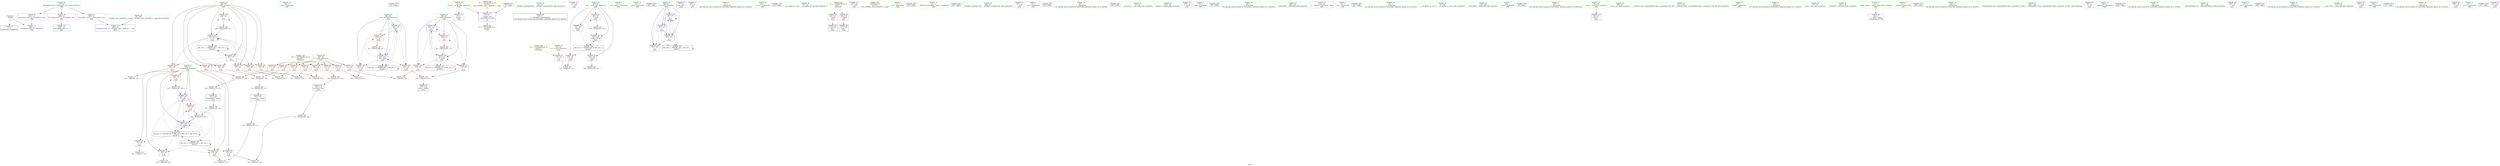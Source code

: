 digraph "SVFG" {
	label="SVFG";

	Node0x55e501c54450 [shape=record,color=grey,label="{NodeID: 0\nNullPtr}"];
	Node0x55e501c54450 -> Node0x55e501c62ac0[style=solid];
	Node0x55e501c54450 -> Node0x55e501c66de0[style=solid];
	Node0x55e501c61c80 [shape=record,color=red,label="{NodeID: 97\n196\<--86\n\<--m\nmain\n}"];
	Node0x55e501c61c80 -> Node0x55e501c6c9d0[style=solid];
	Node0x55e501c53350 [shape=record,color=green,label="{NodeID: 14\n29\<--1\n.str.8\<--dummyObj\nGlob }"];
	Node0x55e501c87250 [shape=record,color=black,label="{NodeID: 277\n122 = PHI()\n}"];
	Node0x55e501c65000 [shape=record,color=grey,label="{NodeID: 194\n182 = Binary(138, 181, )\n}"];
	Node0x55e501c65000 -> Node0x55e501c64d00[style=solid];
	Node0x55e501c617c0 [shape=record,color=red,label="{NodeID: 111\n235\<--94\n\<--j\nmain\n}"];
	Node0x55e501c617c0 -> Node0x55e501c6ded0[style=solid];
	Node0x55e501c60150 [shape=record,color=green,label="{NodeID: 28\n8\<--10\n_ZL2pi\<--_ZL2pi_field_insensitive\nGlob }"];
	Node0x55e501c60150 -> Node0x55e501c61960[style=solid];
	Node0x55e501c60150 -> Node0x55e501c66ee0[style=solid];
	Node0x55e501c6cfd0 [shape=record,color=grey,label="{NodeID: 208\n165 = cmp(163, 164, )\n}"];
	Node0x55e501c67560 [shape=record,color=blue,label="{NodeID: 125\n86\<--197\nm\<--dec\nmain\n}"];
	Node0x55e501c67560 -> Node0x55e501c64b60[style=dashed];
	Node0x55e501c67560 -> Node0x55e501c64c30[style=dashed];
	Node0x55e501c67560 -> Node0x55e501c61d50[style=dashed];
	Node0x55e501c67560 -> Node0x55e501c673c0[style=dashed];
	Node0x55e501c67560 -> Node0x55e501c73c70[style=dashed];
	Node0x55e501c67560 -> Node0x55e501c77d70[style=dashed];
	Node0x55e501c60e60 [shape=record,color=green,label="{NodeID: 42\n88\<--89\ni\<--i_field_insensitive\nmain\n}"];
	Node0x55e501c60e60 -> Node0x55e501c61e20[style=solid];
	Node0x55e501c60e60 -> Node0x55e501c61ef0[style=solid];
	Node0x55e501c60e60 -> Node0x55e501c61fc0[style=solid];
	Node0x55e501c60e60 -> Node0x55e501c62090[style=solid];
	Node0x55e501c60e60 -> Node0x55e501c62160[style=solid];
	Node0x55e501c60e60 -> Node0x55e501c62230[style=solid];
	Node0x55e501c60e60 -> Node0x55e501c62300[style=solid];
	Node0x55e501c60e60 -> Node0x55e501c67150[style=solid];
	Node0x55e501c60e60 -> Node0x55e501c67630[style=solid];
	Node0x55e501c62bc0 [shape=record,color=black,label="{NodeID: 56\n50\<--51\n\<--_ZNSt8ios_base4InitD1Ev\nCan only get source location for instruction, argument, global var or function.}"];
	Node0x55e501c78c70 [shape=record,color=black,label="{NodeID: 236\nMR_20V_2 = PHI(MR_20V_3, MR_20V_1, )\npts\{93 \}\n}"];
	Node0x55e501c78c70 -> Node0x55e501c67700[style=dashed];
	Node0x55e501c78c70 -> Node0x55e501c78c70[style=dashed];
	Node0x55e501c63750 [shape=record,color=purple,label="{NodeID: 70\n131\<--25\n\<--.str.6\nmain\n}"];
	Node0x55e501c64340 [shape=record,color=red,label="{NodeID: 84\n252\<--82\n\<--tnum\nmain\n}"];
	Node0x55e501c64340 -> Node0x55e501c65a80[style=solid];
	Node0x55e501c54d70 [shape=record,color=green,label="{NodeID: 1\n7\<--1\n__dso_handle\<--dummyObj\nGlob }"];
	Node0x55e501c61d50 [shape=record,color=red,label="{NodeID: 98\n209\<--86\n\<--m\nmain\n}"];
	Node0x55e501c61d50 -> Node0x55e501c6d150[style=solid];
	Node0x55e501c53420 [shape=record,color=green,label="{NodeID: 15\n31\<--1\n.str.9\<--dummyObj\nGlob }"];
	Node0x55e501c87380 [shape=record,color=black,label="{NodeID: 278\n128 = PHI()\n}"];
	Node0x55e501c65180 [shape=record,color=grey,label="{NodeID: 195\n179 = Binary(177, 178, )\n}"];
	Node0x55e501c65180 -> Node0x55e501c65300[style=solid];
	Node0x55e501c61890 [shape=record,color=red,label="{NodeID: 112\n240\<--94\n\<--j\nmain\n}"];
	Node0x55e501c61890 -> Node0x55e501c6ccd0[style=solid];
	Node0x55e501c60250 [shape=record,color=green,label="{NodeID: 29\n37\<--41\nllvm.global_ctors\<--llvm.global_ctors_field_insensitive\nGlob }"];
	Node0x55e501c60250 -> Node0x55e501c63c30[style=solid];
	Node0x55e501c60250 -> Node0x55e501c63d30[style=solid];
	Node0x55e501c60250 -> Node0x55e501c63e30[style=solid];
	Node0x55e501c6d150 [shape=record,color=grey,label="{NodeID: 209\n210 = cmp(209, 193, )\n}"];
	Node0x55e501c67630 [shape=record,color=blue,label="{NodeID: 126\n88\<--205\ni\<--inc\nmain\n}"];
	Node0x55e501c67630 -> Node0x55e501c61e20[style=dashed];
	Node0x55e501c67630 -> Node0x55e501c61ef0[style=dashed];
	Node0x55e501c67630 -> Node0x55e501c61fc0[style=dashed];
	Node0x55e501c67630 -> Node0x55e501c62090[style=dashed];
	Node0x55e501c67630 -> Node0x55e501c62160[style=dashed];
	Node0x55e501c67630 -> Node0x55e501c62230[style=dashed];
	Node0x55e501c67630 -> Node0x55e501c62300[style=dashed];
	Node0x55e501c67630 -> Node0x55e501c67630[style=dashed];
	Node0x55e501c67630 -> Node0x55e501c78270[style=dashed];
	Node0x55e501c60f30 [shape=record,color=green,label="{NodeID: 43\n90\<--91\ns\<--s_field_insensitive\nmain\n}"];
	Node0x55e501c60f30 -> Node0x55e501c613b0[style=solid];
	Node0x55e501c60f30 -> Node0x55e501c67220[style=solid];
	Node0x55e501c60f30 -> Node0x55e501c672f0[style=solid];
	Node0x55e501c60f30 -> Node0x55e501c67490[style=solid];
	Node0x55e501c62cc0 [shape=record,color=black,label="{NodeID: 57\n77\<--97\nmain_ret\<--\nmain\n}"];
	Node0x55e501c79170 [shape=record,color=black,label="{NodeID: 237\nMR_22V_2 = PHI(MR_22V_3, MR_22V_1, )\npts\{95 \}\n}"];
	Node0x55e501c79170 -> Node0x55e501c677d0[style=dashed];
	Node0x55e501c79170 -> Node0x55e501c79170[style=dashed];
	Node0x55e501c63820 [shape=record,color=purple,label="{NodeID: 71\n142\<--27\n\<--.str.7\nmain\n}"];
	Node0x55e501c64410 [shape=record,color=red,label="{NodeID: 85\n133\<--84\n\<--b\nmain\n}"];
	Node0x55e501c64410 -> Node0x55e501c6c850[style=solid];
	Node0x55e501c535e0 [shape=record,color=green,label="{NodeID: 2\n9\<--1\n\<--dummyObj\nCan only get source location for instruction, argument, global var or function.}"];
	Node0x55e501c7d400 [shape=record,color=yellow,style=double,label="{NodeID: 265\n2V_2 = CSCHI(MR_2V_1)\npts\{10 \}\nCS[]}"];
	Node0x55e501c61e20 [shape=record,color=red,label="{NodeID: 99\n155\<--88\n\<--i\nmain\n}"];
	Node0x55e501c61e20 -> Node0x55e501c6d450[style=solid];
	Node0x55e501c54a10 [shape=record,color=green,label="{NodeID: 16\n33\<--1\n.str.10\<--dummyObj\nGlob }"];
	Node0x55e501c87480 [shape=record,color=black,label="{NodeID: 279\n132 = PHI()\n}"];
	Node0x55e501c65300 [shape=record,color=grey,label="{NodeID: 196\n180 = Binary(179, 127, )\n}"];
	Node0x55e501c65300 -> Node0x55e501c630d0[style=solid];
	Node0x55e501c61960 [shape=record,color=blue,label="{NodeID: 113\n8\<--9\n_ZL2pi\<--\nGlob }"];
	Node0x55e501c60350 [shape=record,color=green,label="{NodeID: 30\n42\<--43\n__cxx_global_var_init\<--__cxx_global_var_init_field_insensitive\n}"];
	Node0x55e501c6d2d0 [shape=record,color=grey,label="{NodeID: 210\n174 = cmp(172, 173, )\n}"];
	Node0x55e501c67700 [shape=record,color=blue,label="{NodeID: 127\n92\<--135\ni38\<--\nmain\n}"];
	Node0x55e501c67700 -> Node0x55e501c61480[style=dashed];
	Node0x55e501c67700 -> Node0x55e501c61550[style=dashed];
	Node0x55e501c67700 -> Node0x55e501c61620[style=dashed];
	Node0x55e501c67700 -> Node0x55e501c67970[style=dashed];
	Node0x55e501c67700 -> Node0x55e501c78c70[style=dashed];
	Node0x55e501c61000 [shape=record,color=green,label="{NodeID: 44\n92\<--93\ni38\<--i38_field_insensitive\nmain\n}"];
	Node0x55e501c61000 -> Node0x55e501c61480[style=solid];
	Node0x55e501c61000 -> Node0x55e501c61550[style=solid];
	Node0x55e501c61000 -> Node0x55e501c61620[style=solid];
	Node0x55e501c61000 -> Node0x55e501c67700[style=solid];
	Node0x55e501c61000 -> Node0x55e501c67970[style=solid];
	Node0x55e501c62d90 [shape=record,color=black,label="{NodeID: 58\n101\<--98\ncall\<--\nmain\n}"];
	Node0x55e501c638f0 [shape=record,color=purple,label="{NodeID: 72\n150\<--29\n\<--.str.8\nmain\n}"];
	Node0x55e501c7bda0 [shape=record,color=yellow,style=double,label="{NodeID: 252\nRETMU(2V_2)\npts\{10 \}\nFun[_GLOBAL__sub_I_GlebsHP_1_1.cpp]}"];
	Node0x55e501c644e0 [shape=record,color=red,label="{NodeID: 86\n156\<--84\n\<--b\nmain\n}"];
	Node0x55e501c644e0 -> Node0x55e501c6d450[style=solid];
	Node0x55e501c53b70 [shape=record,color=green,label="{NodeID: 3\n11\<--1\n.str\<--dummyObj\nGlob }"];
	Node0x55e501c86720 [shape=record,color=black,label="{NodeID: 266\n143 = PHI()\n}"];
	Node0x55e501c61ef0 [shape=record,color=red,label="{NodeID: 100\n160\<--88\n\<--i\nmain\n}"];
	Node0x55e501c61ef0 -> Node0x55e501c6dd50[style=solid];
	Node0x55e501c54b10 [shape=record,color=green,label="{NodeID: 17\n35\<--1\n__PRETTY_FUNCTION__.main\<--dummyObj\nGlob }"];
	Node0x55e501c876e0 [shape=record,color=black,label="{NodeID: 280\n238 = PHI()\n}"];
	Node0x55e501c65480 [shape=record,color=grey,label="{NodeID: 197\n169 = Binary(167, 168, )\n}"];
	Node0x55e501c65480 -> Node0x55e501c65900[style=solid];
	Node0x55e501c61a30 [shape=record,color=blue,label="{NodeID: 114\n288\<--38\nllvm.global_ctors_0\<--\nGlob }"];
	Node0x55e501c60450 [shape=record,color=green,label="{NodeID: 31\n46\<--47\n_ZNSt8ios_base4InitC1Ev\<--_ZNSt8ios_base4InitC1Ev_field_insensitive\n}"];
	Node0x55e501c6d450 [shape=record,color=grey,label="{NodeID: 211\n157 = cmp(155, 156, )\n}"];
	Node0x55e501c677d0 [shape=record,color=blue,label="{NodeID: 128\n94\<--127\nj\<--\nmain\n}"];
	Node0x55e501c677d0 -> Node0x55e501c616f0[style=dashed];
	Node0x55e501c677d0 -> Node0x55e501c617c0[style=dashed];
	Node0x55e501c677d0 -> Node0x55e501c61890[style=dashed];
	Node0x55e501c677d0 -> Node0x55e501c677d0[style=dashed];
	Node0x55e501c677d0 -> Node0x55e501c678a0[style=dashed];
	Node0x55e501c677d0 -> Node0x55e501c79170[style=dashed];
	Node0x55e501c610d0 [shape=record,color=green,label="{NodeID: 45\n94\<--95\nj\<--j_field_insensitive\nmain\n}"];
	Node0x55e501c610d0 -> Node0x55e501c616f0[style=solid];
	Node0x55e501c610d0 -> Node0x55e501c617c0[style=solid];
	Node0x55e501c610d0 -> Node0x55e501c61890[style=solid];
	Node0x55e501c610d0 -> Node0x55e501c677d0[style=solid];
	Node0x55e501c610d0 -> Node0x55e501c678a0[style=solid];
	Node0x55e501c62e60 [shape=record,color=black,label="{NodeID: 59\n107\<--104\ncall1\<--\nmain\n}"];
	Node0x55e501c639c0 [shape=record,color=purple,label="{NodeID: 73\n213\<--31\n\<--.str.9\nmain\n}"];
	Node0x55e501c645b0 [shape=record,color=red,label="{NodeID: 87\n164\<--84\n\<--b\nmain\n}"];
	Node0x55e501c645b0 -> Node0x55e501c6cfd0[style=solid];
	Node0x55e501c550c0 [shape=record,color=green,label="{NodeID: 4\n13\<--1\n.str.2\<--dummyObj\nGlob }"];
	Node0x55e501c86880 [shape=record,color=black,label="{NodeID: 267\n144 = PHI()\n}"];
	Node0x55e501c61fc0 [shape=record,color=red,label="{NodeID: 101\n163\<--88\n\<--i\nmain\n}"];
	Node0x55e501c61fc0 -> Node0x55e501c6cfd0[style=solid];
	Node0x55e501c54c10 [shape=record,color=green,label="{NodeID: 18\n38\<--1\n\<--dummyObj\nCan only get source location for instruction, argument, global var or function.}"];
	Node0x55e501c877b0 [shape=record,color=black,label="{NodeID: 281\n244 = PHI()\n}"];
	Node0x55e501c65600 [shape=record,color=grey,label="{NodeID: 198\n172 = Binary(138, 171, )\n}"];
	Node0x55e501c65600 -> Node0x55e501c6d2d0[style=solid];
	Node0x55e501c66d20 [shape=record,color=blue,label="{NodeID: 115\n289\<--39\nllvm.global_ctors_1\<--_GLOBAL__sub_I_GlebsHP_1_1.cpp\nGlob }"];
	Node0x55e501c60550 [shape=record,color=green,label="{NodeID: 32\n52\<--53\n__cxa_atexit\<--__cxa_atexit_field_insensitive\n}"];
	Node0x55e501c6d5d0 [shape=record,color=grey,label="{NodeID: 212\n232 = cmp(230, 231, )\n}"];
	Node0x55e501c678a0 [shape=record,color=blue,label="{NodeID: 129\n94\<--241\nj\<--inc48\nmain\n}"];
	Node0x55e501c678a0 -> Node0x55e501c616f0[style=dashed];
	Node0x55e501c678a0 -> Node0x55e501c617c0[style=dashed];
	Node0x55e501c678a0 -> Node0x55e501c61890[style=dashed];
	Node0x55e501c678a0 -> Node0x55e501c677d0[style=dashed];
	Node0x55e501c678a0 -> Node0x55e501c678a0[style=dashed];
	Node0x55e501c678a0 -> Node0x55e501c79170[style=dashed];
	Node0x55e501c611a0 [shape=record,color=green,label="{NodeID: 46\n102\<--103\nfreopen\<--freopen_field_insensitive\n}"];
	Node0x55e501c62f30 [shape=record,color=black,label="{NodeID: 60\n136\<--134\nsh_prom\<--sub\nmain\n}"];
	Node0x55e501c62f30 -> Node0x55e501c65c00[style=solid];
	Node0x55e501c7a070 [shape=record,color=yellow,style=double,label="{NodeID: 240\n2V_1 = ENCHI(MR_2V_0)\npts\{10 \}\nFun[_GLOBAL__sub_I_GlebsHP_1_1.cpp]|{<s0>22}}"];
	Node0x55e501c7a070:s0 -> Node0x55e501c66ee0[style=dashed,color=red];
	Node0x55e501c63a90 [shape=record,color=purple,label="{NodeID: 74\n214\<--33\n\<--.str.10\nmain\n}"];
	Node0x55e501c64680 [shape=record,color=red,label="{NodeID: 88\n167\<--84\n\<--b\nmain\n}"];
	Node0x55e501c64680 -> Node0x55e501c65480[style=solid];
	Node0x55e501c55150 [shape=record,color=green,label="{NodeID: 5\n15\<--1\nstdin\<--dummyObj\nGlob }"];
	Node0x55e501c86950 [shape=record,color=black,label="{NodeID: 268\n151 = PHI()\n}"];
	Node0x55e501c62090 [shape=record,color=red,label="{NodeID: 102\n168\<--88\n\<--i\nmain\n}"];
	Node0x55e501c62090 -> Node0x55e501c65480[style=solid];
	Node0x55e501c5fac0 [shape=record,color=green,label="{NodeID: 19\n68\<--1\n\<--dummyObj\nCan only get source location for instruction, argument, global var or function.}"];
	Node0x55e501c65780 [shape=record,color=grey,label="{NodeID: 199\n205 = Binary(204, 127, )\n}"];
	Node0x55e501c65780 -> Node0x55e501c67630[style=solid];
	Node0x55e501c66de0 [shape=record,color=blue, style = dotted,label="{NodeID: 116\n290\<--3\nllvm.global_ctors_2\<--dummyVal\nGlob }"];
	Node0x55e501c60650 [shape=record,color=green,label="{NodeID: 33\n51\<--57\n_ZNSt8ios_base4InitD1Ev\<--_ZNSt8ios_base4InitD1Ev_field_insensitive\n}"];
	Node0x55e501c60650 -> Node0x55e501c62bc0[style=solid];
	Node0x55e501c6d750 [shape=record,color=grey,label="{NodeID: 213\n115 = cmp(113, 114, )\n}"];
	Node0x55e501c67970 [shape=record,color=blue,label="{NodeID: 130\n92\<--247\ni38\<--inc52\nmain\n}"];
	Node0x55e501c67970 -> Node0x55e501c61480[style=dashed];
	Node0x55e501c67970 -> Node0x55e501c61550[style=dashed];
	Node0x55e501c67970 -> Node0x55e501c61620[style=dashed];
	Node0x55e501c67970 -> Node0x55e501c67970[style=dashed];
	Node0x55e501c67970 -> Node0x55e501c78c70[style=dashed];
	Node0x55e501c612a0 [shape=record,color=green,label="{NodeID: 47\n109\<--110\n_ZNSirsERi\<--_ZNSirsERi_field_insensitive\n}"];
	Node0x55e501c63000 [shape=record,color=black,label="{NodeID: 61\n171\<--170\nsh_prom21\<--sub20\nmain\n}"];
	Node0x55e501c63000 -> Node0x55e501c65600[style=solid];
	Node0x55e501c63b60 [shape=record,color=purple,label="{NodeID: 75\n215\<--35\n\<--__PRETTY_FUNCTION__.main\nmain\n}"];
	Node0x55e501c64750 [shape=record,color=red,label="{NodeID: 89\n177\<--84\n\<--b\nmain\n}"];
	Node0x55e501c64750 -> Node0x55e501c65180[style=solid];
	Node0x55e501c54660 [shape=record,color=green,label="{NodeID: 6\n16\<--1\n.str.3\<--dummyObj\nGlob }"];
	Node0x55e501c86a80 [shape=record,color=black,label="{NodeID: 269\n152 = PHI()\n}"];
	Node0x55e501c62160 [shape=record,color=red,label="{NodeID: 103\n178\<--88\n\<--i\nmain\n}"];
	Node0x55e501c62160 -> Node0x55e501c65180[style=solid];
	Node0x55e501c5fb50 [shape=record,color=green,label="{NodeID: 20\n97\<--1\n\<--dummyObj\nCan only get source location for instruction, argument, global var or function.}"];
	Node0x55e501c65900 [shape=record,color=grey,label="{NodeID: 200\n170 = Binary(169, 127, )\n}"];
	Node0x55e501c65900 -> Node0x55e501c63000[style=solid];
	Node0x55e501c66ee0 [shape=record,color=blue,label="{NodeID: 117\n8\<--67\n_ZL2pi\<--call\n__cxx_global_var_init.1\n|{<s0>22}}"];
	Node0x55e501c66ee0:s0 -> Node0x55e501c7d400[style=dashed,color=blue];
	Node0x55e501c60750 [shape=record,color=green,label="{NodeID: 34\n64\<--65\n__cxx_global_var_init.1\<--__cxx_global_var_init.1_field_insensitive\n}"];
	Node0x55e501c6d8d0 [shape=record,color=grey,label="{NodeID: 214\n192 = cmp(191, 193, )\n}"];
	Node0x55e501c67a40 [shape=record,color=blue,label="{NodeID: 131\n82\<--253\ntnum\<--inc56\nmain\n}"];
	Node0x55e501c67a40 -> Node0x55e501c77870[style=dashed];
	Node0x55e501c623c0 [shape=record,color=green,label="{NodeID: 48\n119\<--120\n_ZNSirsERx\<--_ZNSirsERx_field_insensitive\n}"];
	Node0x55e501c630d0 [shape=record,color=black,label="{NodeID: 62\n181\<--180\nsh_prom27\<--sub26\nmain\n}"];
	Node0x55e501c630d0 -> Node0x55e501c65000[style=solid];
	Node0x55e501c7aca0 [shape=record,color=yellow,style=double,label="{NodeID: 242\n4V_1 = ENCHI(MR_4V_0)\npts\{1 \}\nFun[main]}"];
	Node0x55e501c7aca0 -> Node0x55e501c63f30[style=dashed];
	Node0x55e501c7aca0 -> Node0x55e501c64000[style=dashed];
	Node0x55e501c63c30 [shape=record,color=purple,label="{NodeID: 76\n288\<--37\nllvm.global_ctors_0\<--llvm.global_ctors\nGlob }"];
	Node0x55e501c63c30 -> Node0x55e501c61a30[style=solid];
	Node0x55e501c64820 [shape=record,color=red,label="{NodeID: 90\n188\<--84\n\<--b\nmain\n}"];
	Node0x55e501c64820 -> Node0x55e501c6da50[style=solid];
	Node0x55e501c546f0 [shape=record,color=green,label="{NodeID: 7\n18\<--1\n.str.4\<--dummyObj\nGlob }"];
	Node0x55e501c86b50 [shape=record,color=black,label="{NodeID: 270\n49 = PHI()\n}"];
	Node0x55e501c62230 [shape=record,color=red,label="{NodeID: 104\n187\<--88\n\<--i\nmain\n}"];
	Node0x55e501c62230 -> Node0x55e501c6da50[style=solid];
	Node0x55e501c5fbe0 [shape=record,color=green,label="{NodeID: 21\n127\<--1\n\<--dummyObj\nCan only get source location for instruction, argument, global var or function.}"];
	Node0x55e501c65a80 [shape=record,color=grey,label="{NodeID: 201\n253 = Binary(252, 127, )\n}"];
	Node0x55e501c65a80 -> Node0x55e501c67a40[style=solid];
	Node0x55e501c66fb0 [shape=record,color=blue,label="{NodeID: 118\n78\<--97\nretval\<--\nmain\n}"];
	Node0x55e501c60850 [shape=record,color=green,label="{NodeID: 35\n69\<--70\nacos\<--acos_field_insensitive\n}"];
	Node0x55e501c6da50 [shape=record,color=grey,label="{NodeID: 215\n189 = cmp(187, 188, )\n}"];
	Node0x55e501c624c0 [shape=record,color=green,label="{NodeID: 49\n123\<--124\n_ZStlsISt11char_traitsIcEERSt13basic_ostreamIcT_ES5_PKc\<--_ZStlsISt11char_traitsIcEERSt13basic_ostreamIcT_ES5_PKc_field_insensitive\n}"];
	Node0x55e501c631a0 [shape=record,color=black,label="{NodeID: 63\n237\<--236\nconv\<--cmp45\nmain\n}"];
	Node0x55e501c63d30 [shape=record,color=purple,label="{NodeID: 77\n289\<--37\nllvm.global_ctors_1\<--llvm.global_ctors\nGlob }"];
	Node0x55e501c63d30 -> Node0x55e501c66d20[style=solid];
	Node0x55e501c648f0 [shape=record,color=red,label="{NodeID: 91\n225\<--84\n\<--b\nmain\n}"];
	Node0x55e501c648f0 -> Node0x55e501c6dbd0[style=solid];
	Node0x55e501c54780 [shape=record,color=green,label="{NodeID: 8\n20\<--1\nstdout\<--dummyObj\nGlob }"];
	Node0x55e501c86c20 [shape=record,color=black,label="{NodeID: 271\n67 = PHI()\n}"];
	Node0x55e501c86c20 -> Node0x55e501c66ee0[style=solid];
	Node0x55e501c62300 [shape=record,color=red,label="{NodeID: 105\n204\<--88\n\<--i\nmain\n}"];
	Node0x55e501c62300 -> Node0x55e501c65780[style=solid];
	Node0x55e501c5fc70 [shape=record,color=green,label="{NodeID: 22\n135\<--1\n\<--dummyObj\nCan only get source location for instruction, argument, global var or function.}"];
	Node0x55e501c65c00 [shape=record,color=grey,label="{NodeID: 202\n137 = Binary(138, 136, )\n}"];
	Node0x55e501c65c00 -> Node0x55e501c6ce50[style=solid];
	Node0x55e501c67080 [shape=record,color=blue,label="{NodeID: 119\n82\<--97\ntnum\<--\nmain\n}"];
	Node0x55e501c67080 -> Node0x55e501c77870[style=dashed];
	Node0x55e501c60950 [shape=record,color=green,label="{NodeID: 36\n75\<--76\nmain\<--main_field_insensitive\n}"];
	Node0x55e501c6dbd0 [shape=record,color=grey,label="{NodeID: 216\n226 = cmp(224, 225, )\n}"];
	Node0x55e501c625c0 [shape=record,color=green,label="{NodeID: 50\n129\<--130\n_ZNSolsEi\<--_ZNSolsEi_field_insensitive\n}"];
	Node0x55e501c63270 [shape=record,color=purple,label="{NodeID: 64\n48\<--4\n\<--_ZStL8__ioinit\n__cxx_global_var_init\n}"];
	Node0x55e501c7ae90 [shape=record,color=yellow,style=double,label="{NodeID: 244\n8V_1 = ENCHI(MR_8V_0)\npts\{81 \}\nFun[main]}"];
	Node0x55e501c7ae90 -> Node0x55e501c640d0[style=dashed];
	Node0x55e501c63e30 [shape=record,color=purple,label="{NodeID: 78\n290\<--37\nllvm.global_ctors_2\<--llvm.global_ctors\nGlob }"];
	Node0x55e501c63e30 -> Node0x55e501c66de0[style=solid];
	Node0x55e501c649c0 [shape=record,color=red,label="{NodeID: 92\n231\<--84\n\<--b\nmain\n}"];
	Node0x55e501c649c0 -> Node0x55e501c6d5d0[style=solid];
	Node0x55e501c540d0 [shape=record,color=green,label="{NodeID: 9\n21\<--1\n_ZSt3cin\<--dummyObj\nGlob }"];
	Node0x55e501c86d80 [shape=record,color=black,label="{NodeID: 272\n202 = PHI()\n}"];
	Node0x55e501c613b0 [shape=record,color=red,label="{NodeID: 106\n201\<--90\n\<--s\nmain\n}"];
	Node0x55e501c5fd00 [shape=record,color=green,label="{NodeID: 23\n138\<--1\n\<--dummyObj\nCan only get source location for instruction, argument, global var or function.}"];
	Node0x55e501c6c850 [shape=record,color=grey,label="{NodeID: 203\n134 = Binary(133, 135, )\n}"];
	Node0x55e501c6c850 -> Node0x55e501c62f30[style=solid];
	Node0x55e501c67150 [shape=record,color=blue,label="{NodeID: 120\n88\<--127\ni\<--\nmain\n}"];
	Node0x55e501c67150 -> Node0x55e501c61e20[style=dashed];
	Node0x55e501c67150 -> Node0x55e501c61ef0[style=dashed];
	Node0x55e501c67150 -> Node0x55e501c61fc0[style=dashed];
	Node0x55e501c67150 -> Node0x55e501c62090[style=dashed];
	Node0x55e501c67150 -> Node0x55e501c62160[style=dashed];
	Node0x55e501c67150 -> Node0x55e501c62230[style=dashed];
	Node0x55e501c67150 -> Node0x55e501c62300[style=dashed];
	Node0x55e501c67150 -> Node0x55e501c67630[style=dashed];
	Node0x55e501c67150 -> Node0x55e501c78270[style=dashed];
	Node0x55e501c60a50 [shape=record,color=green,label="{NodeID: 37\n78\<--79\nretval\<--retval_field_insensitive\nmain\n}"];
	Node0x55e501c60a50 -> Node0x55e501c66fb0[style=solid];
	Node0x55e501c6dd50 [shape=record,color=grey,label="{NodeID: 217\n161 = cmp(160, 127, )\n}"];
	Node0x55e501c626c0 [shape=record,color=green,label="{NodeID: 51\n145\<--146\n_ZSt4endlIcSt11char_traitsIcEERSt13basic_ostreamIT_T0_ES6_\<--_ZSt4endlIcSt11char_traitsIcEERSt13basic_ostreamIT_T0_ES6__field_insensitive\n}"];
	Node0x55e501c63340 [shape=record,color=purple,label="{NodeID: 65\n99\<--11\n\<--.str\nmain\n}"];
	Node0x55e501c63f30 [shape=record,color=red,label="{NodeID: 79\n98\<--15\n\<--stdin\nmain\n}"];
	Node0x55e501c63f30 -> Node0x55e501c62d90[style=solid];
	Node0x55e501c64a90 [shape=record,color=red,label="{NodeID: 93\n139\<--86\n\<--m\nmain\n}"];
	Node0x55e501c64a90 -> Node0x55e501c6ce50[style=solid];
	Node0x55e501c54160 [shape=record,color=green,label="{NodeID: 10\n22\<--1\n_ZSt4cout\<--dummyObj\nGlob }"];
	Node0x55e501c86e50 [shape=record,color=black,label="{NodeID: 273\n208 = PHI()\n}"];
	Node0x55e501c61480 [shape=record,color=red,label="{NodeID: 107\n224\<--92\n\<--i38\nmain\n}"];
	Node0x55e501c61480 -> Node0x55e501c6dbd0[style=solid];
	Node0x55e501c5fd90 [shape=record,color=green,label="{NodeID: 24\n193\<--1\n\<--dummyObj\nCan only get source location for instruction, argument, global var or function.}"];
	Node0x55e501c6c9d0 [shape=record,color=grey,label="{NodeID: 204\n197 = Binary(196, 198, )\n}"];
	Node0x55e501c6c9d0 -> Node0x55e501c67560[style=solid];
	Node0x55e501c67220 [shape=record,color=blue,label="{NodeID: 121\n90\<--97\ns\<--\nmain\n}"];
	Node0x55e501c67220 -> Node0x55e501c613b0[style=dashed];
	Node0x55e501c67220 -> Node0x55e501c67220[style=dashed];
	Node0x55e501c67220 -> Node0x55e501c672f0[style=dashed];
	Node0x55e501c67220 -> Node0x55e501c67490[style=dashed];
	Node0x55e501c67220 -> Node0x55e501c78770[style=dashed];
	Node0x55e501c60b20 [shape=record,color=green,label="{NodeID: 38\n80\<--81\ntc\<--tc_field_insensitive\nmain\n}"];
	Node0x55e501c60b20 -> Node0x55e501c640d0[style=solid];
	Node0x55e501c6ded0 [shape=record,color=grey,label="{NodeID: 218\n236 = cmp(234, 235, )\n}"];
	Node0x55e501c6ded0 -> Node0x55e501c631a0[style=solid];
	Node0x55e501c627c0 [shape=record,color=green,label="{NodeID: 52\n147\<--148\n_ZNSolsEPFRSoS_E\<--_ZNSolsEPFRSoS_E_field_insensitive\n}"];
	Node0x55e501c77870 [shape=record,color=black,label="{NodeID: 232\nMR_10V_3 = PHI(MR_10V_4, MR_10V_2, )\npts\{83 \}\n}"];
	Node0x55e501c77870 -> Node0x55e501c641a0[style=dashed];
	Node0x55e501c77870 -> Node0x55e501c64270[style=dashed];
	Node0x55e501c77870 -> Node0x55e501c64340[style=dashed];
	Node0x55e501c77870 -> Node0x55e501c67a40[style=dashed];
	Node0x55e501c63410 [shape=record,color=purple,label="{NodeID: 66\n100\<--13\n\<--.str.2\nmain\n}"];
	Node0x55e501c7b050 [shape=record,color=yellow,style=double,label="{NodeID: 246\n12V_1 = ENCHI(MR_12V_0)\npts\{85 \}\nFun[main]}"];
	Node0x55e501c7b050 -> Node0x55e501c64410[style=dashed];
	Node0x55e501c7b050 -> Node0x55e501c644e0[style=dashed];
	Node0x55e501c7b050 -> Node0x55e501c645b0[style=dashed];
	Node0x55e501c7b050 -> Node0x55e501c64680[style=dashed];
	Node0x55e501c7b050 -> Node0x55e501c64750[style=dashed];
	Node0x55e501c7b050 -> Node0x55e501c64820[style=dashed];
	Node0x55e501c7b050 -> Node0x55e501c648f0[style=dashed];
	Node0x55e501c7b050 -> Node0x55e501c649c0[style=dashed];
	Node0x55e501c64000 [shape=record,color=red,label="{NodeID: 80\n104\<--20\n\<--stdout\nmain\n}"];
	Node0x55e501c64000 -> Node0x55e501c62e60[style=solid];
	Node0x55e501c64b60 [shape=record,color=red,label="{NodeID: 94\n173\<--86\n\<--m\nmain\n}"];
	Node0x55e501c64b60 -> Node0x55e501c6d2d0[style=solid];
	Node0x55e501c54230 [shape=record,color=green,label="{NodeID: 11\n23\<--1\n.str.5\<--dummyObj\nGlob }"];
	Node0x55e501c86f20 [shape=record,color=black,label="{NodeID: 274\n108 = PHI()\n}"];
	Node0x55e501c61550 [shape=record,color=red,label="{NodeID: 108\n234\<--92\n\<--i38\nmain\n}"];
	Node0x55e501c61550 -> Node0x55e501c6ded0[style=solid];
	Node0x55e501c5fe50 [shape=record,color=green,label="{NodeID: 25\n198\<--1\n\<--dummyObj\nCan only get source location for instruction, argument, global var or function.}"];
	Node0x55e501c6cb50 [shape=record,color=grey,label="{NodeID: 205\n126 = Binary(125, 127, )\n}"];
	Node0x55e501c672f0 [shape=record,color=blue,label="{NodeID: 122\n90\<--127\ns\<--\nmain\n}"];
	Node0x55e501c672f0 -> Node0x55e501c613b0[style=dashed];
	Node0x55e501c672f0 -> Node0x55e501c67220[style=dashed];
	Node0x55e501c672f0 -> Node0x55e501c67490[style=dashed];
	Node0x55e501c672f0 -> Node0x55e501c78770[style=dashed];
	Node0x55e501c60bf0 [shape=record,color=green,label="{NodeID: 39\n82\<--83\ntnum\<--tnum_field_insensitive\nmain\n}"];
	Node0x55e501c60bf0 -> Node0x55e501c641a0[style=solid];
	Node0x55e501c60bf0 -> Node0x55e501c64270[style=solid];
	Node0x55e501c60bf0 -> Node0x55e501c64340[style=solid];
	Node0x55e501c60bf0 -> Node0x55e501c67080[style=solid];
	Node0x55e501c60bf0 -> Node0x55e501c67a40[style=solid];
	Node0x55e501c628c0 [shape=record,color=green,label="{NodeID: 53\n218\<--219\n__assert_fail\<--__assert_fail_field_insensitive\n}"];
	Node0x55e501c77d70 [shape=record,color=black,label="{NodeID: 233\nMR_14V_2 = PHI(MR_14V_3, MR_14V_1, )\npts\{87 \}\n}"];
	Node0x55e501c77d70 -> Node0x55e501c64a90[style=dashed];
	Node0x55e501c77d70 -> Node0x55e501c64b60[style=dashed];
	Node0x55e501c77d70 -> Node0x55e501c64c30[style=dashed];
	Node0x55e501c77d70 -> Node0x55e501c61d50[style=dashed];
	Node0x55e501c77d70 -> Node0x55e501c673c0[style=dashed];
	Node0x55e501c77d70 -> Node0x55e501c73c70[style=dashed];
	Node0x55e501c77d70 -> Node0x55e501c77d70[style=dashed];
	Node0x55e501c634e0 [shape=record,color=purple,label="{NodeID: 67\n105\<--16\n\<--.str.3\nmain\n}"];
	Node0x55e501c640d0 [shape=record,color=red,label="{NodeID: 81\n114\<--80\n\<--tc\nmain\n}"];
	Node0x55e501c640d0 -> Node0x55e501c6d750[style=solid];
	Node0x55e501c64c30 [shape=record,color=red,label="{NodeID: 95\n183\<--86\n\<--m\nmain\n}"];
	Node0x55e501c64c30 -> Node0x55e501c64d00[style=solid];
	Node0x55e501c54300 [shape=record,color=green,label="{NodeID: 12\n25\<--1\n.str.6\<--dummyObj\nGlob }"];
	Node0x55e501c87020 [shape=record,color=black,label="{NodeID: 275\n117 = PHI()\n}"];
	Node0x55e501c64d00 [shape=record,color=grey,label="{NodeID: 192\n184 = Binary(183, 182, )\n}"];
	Node0x55e501c64d00 -> Node0x55e501c673c0[style=solid];
	Node0x55e501c61620 [shape=record,color=red,label="{NodeID: 109\n246\<--92\n\<--i38\nmain\n}"];
	Node0x55e501c61620 -> Node0x55e501c64e80[style=solid];
	Node0x55e501c5ff50 [shape=record,color=green,label="{NodeID: 26\n217\<--1\n\<--dummyObj\nCan only get source location for instruction, argument, global var or function.}"];
	Node0x55e501c6ccd0 [shape=record,color=grey,label="{NodeID: 206\n241 = Binary(240, 127, )\n}"];
	Node0x55e501c6ccd0 -> Node0x55e501c678a0[style=solid];
	Node0x55e501c673c0 [shape=record,color=blue,label="{NodeID: 123\n86\<--184\nm\<--sub29\nmain\n}"];
	Node0x55e501c673c0 -> Node0x55e501c73c70[style=dashed];
	Node0x55e501c60cc0 [shape=record,color=green,label="{NodeID: 40\n84\<--85\nb\<--b_field_insensitive\nmain\n}"];
	Node0x55e501c60cc0 -> Node0x55e501c64410[style=solid];
	Node0x55e501c60cc0 -> Node0x55e501c644e0[style=solid];
	Node0x55e501c60cc0 -> Node0x55e501c645b0[style=solid];
	Node0x55e501c60cc0 -> Node0x55e501c64680[style=solid];
	Node0x55e501c60cc0 -> Node0x55e501c64750[style=solid];
	Node0x55e501c60cc0 -> Node0x55e501c64820[style=solid];
	Node0x55e501c60cc0 -> Node0x55e501c648f0[style=solid];
	Node0x55e501c60cc0 -> Node0x55e501c649c0[style=solid];
	Node0x55e501c73c70 [shape=record,color=black,label="{NodeID: 220\nMR_14V_6 = PHI(MR_14V_5, MR_14V_4, MR_14V_4, MR_14V_4, )\npts\{87 \}\n}"];
	Node0x55e501c73c70 -> Node0x55e501c64b60[style=dashed];
	Node0x55e501c73c70 -> Node0x55e501c64c30[style=dashed];
	Node0x55e501c73c70 -> Node0x55e501c61bb0[style=dashed];
	Node0x55e501c73c70 -> Node0x55e501c61c80[style=dashed];
	Node0x55e501c73c70 -> Node0x55e501c61d50[style=dashed];
	Node0x55e501c73c70 -> Node0x55e501c673c0[style=dashed];
	Node0x55e501c73c70 -> Node0x55e501c67560[style=dashed];
	Node0x55e501c73c70 -> Node0x55e501c73c70[style=dashed];
	Node0x55e501c73c70 -> Node0x55e501c77d70[style=dashed];
	Node0x55e501c629c0 [shape=record,color=green,label="{NodeID: 54\n39\<--283\n_GLOBAL__sub_I_GlebsHP_1_1.cpp\<--_GLOBAL__sub_I_GlebsHP_1_1.cpp_field_insensitive\n}"];
	Node0x55e501c629c0 -> Node0x55e501c66d20[style=solid];
	Node0x55e501c78270 [shape=record,color=black,label="{NodeID: 234\nMR_16V_2 = PHI(MR_16V_3, MR_16V_1, )\npts\{89 \}\n}"];
	Node0x55e501c78270 -> Node0x55e501c67150[style=dashed];
	Node0x55e501c78270 -> Node0x55e501c78270[style=dashed];
	Node0x55e501c635b0 [shape=record,color=purple,label="{NodeID: 68\n106\<--18\n\<--.str.4\nmain\n}"];
	Node0x55e501c641a0 [shape=record,color=red,label="{NodeID: 82\n113\<--82\n\<--tnum\nmain\n}"];
	Node0x55e501c641a0 -> Node0x55e501c6d750[style=solid];
	Node0x55e501c61bb0 [shape=record,color=red,label="{NodeID: 96\n191\<--86\n\<--m\nmain\n}"];
	Node0x55e501c61bb0 -> Node0x55e501c6d8d0[style=solid];
	Node0x55e501c53280 [shape=record,color=green,label="{NodeID: 13\n27\<--1\n.str.7\<--dummyObj\nGlob }"];
	Node0x55e501c87180 [shape=record,color=black,label="{NodeID: 276\n118 = PHI()\n}"];
	Node0x55e501c64e80 [shape=record,color=grey,label="{NodeID: 193\n247 = Binary(246, 127, )\n}"];
	Node0x55e501c64e80 -> Node0x55e501c67970[style=solid];
	Node0x55e501c616f0 [shape=record,color=red,label="{NodeID: 110\n230\<--94\n\<--j\nmain\n}"];
	Node0x55e501c616f0 -> Node0x55e501c6d5d0[style=solid];
	Node0x55e501c60050 [shape=record,color=green,label="{NodeID: 27\n4\<--6\n_ZStL8__ioinit\<--_ZStL8__ioinit_field_insensitive\nGlob }"];
	Node0x55e501c60050 -> Node0x55e501c63270[style=solid];
	Node0x55e501c6ce50 [shape=record,color=grey,label="{NodeID: 207\n140 = cmp(137, 139, )\n}"];
	Node0x55e501c67490 [shape=record,color=blue,label="{NodeID: 124\n90\<--127\ns\<--\nmain\n}"];
	Node0x55e501c67490 -> Node0x55e501c613b0[style=dashed];
	Node0x55e501c67490 -> Node0x55e501c67220[style=dashed];
	Node0x55e501c67490 -> Node0x55e501c78770[style=dashed];
	Node0x55e501c60d90 [shape=record,color=green,label="{NodeID: 41\n86\<--87\nm\<--m_field_insensitive\nmain\n}"];
	Node0x55e501c60d90 -> Node0x55e501c64a90[style=solid];
	Node0x55e501c60d90 -> Node0x55e501c64b60[style=solid];
	Node0x55e501c60d90 -> Node0x55e501c64c30[style=solid];
	Node0x55e501c60d90 -> Node0x55e501c61bb0[style=solid];
	Node0x55e501c60d90 -> Node0x55e501c61c80[style=solid];
	Node0x55e501c60d90 -> Node0x55e501c61d50[style=solid];
	Node0x55e501c60d90 -> Node0x55e501c673c0[style=solid];
	Node0x55e501c60d90 -> Node0x55e501c67560[style=solid];
	Node0x55e501c62ac0 [shape=record,color=black,label="{NodeID: 55\n2\<--3\ndummyVal\<--dummyVal\n}"];
	Node0x55e501c78770 [shape=record,color=black,label="{NodeID: 235\nMR_18V_2 = PHI(MR_18V_3, MR_18V_1, )\npts\{91 \}\n}"];
	Node0x55e501c78770 -> Node0x55e501c67220[style=dashed];
	Node0x55e501c78770 -> Node0x55e501c78770[style=dashed];
	Node0x55e501c63680 [shape=record,color=purple,label="{NodeID: 69\n121\<--23\n\<--.str.5\nmain\n}"];
	Node0x55e501c64270 [shape=record,color=red,label="{NodeID: 83\n125\<--82\n\<--tnum\nmain\n}"];
	Node0x55e501c64270 -> Node0x55e501c6cb50[style=solid];
}
